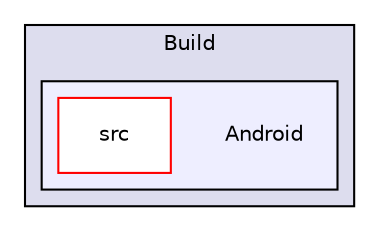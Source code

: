 digraph "PVR/SDK_3.4/Examples/Advanced/MagicLantern/OGLES3/Build/Android" {
  compound=true
  node [ fontsize="10", fontname="Helvetica"];
  edge [ labelfontsize="10", labelfontname="Helvetica"];
  subgraph clusterdir_c41e65dd2a316fee0ddb326cbbf1bfae {
    graph [ bgcolor="#ddddee", pencolor="black", label="Build" fontname="Helvetica", fontsize="10", URL="dir_c41e65dd2a316fee0ddb326cbbf1bfae.html"]
  subgraph clusterdir_0a8462b16ee19055231e848ac971b8c9 {
    graph [ bgcolor="#eeeeff", pencolor="black", label="" URL="dir_0a8462b16ee19055231e848ac971b8c9.html"];
    dir_0a8462b16ee19055231e848ac971b8c9 [shape=plaintext label="Android"];
    dir_fca0b3a94f6a318f7c2a2b5e313396e9 [shape=box label="src" color="red" fillcolor="white" style="filled" URL="dir_fca0b3a94f6a318f7c2a2b5e313396e9.html"];
  }
  }
}
